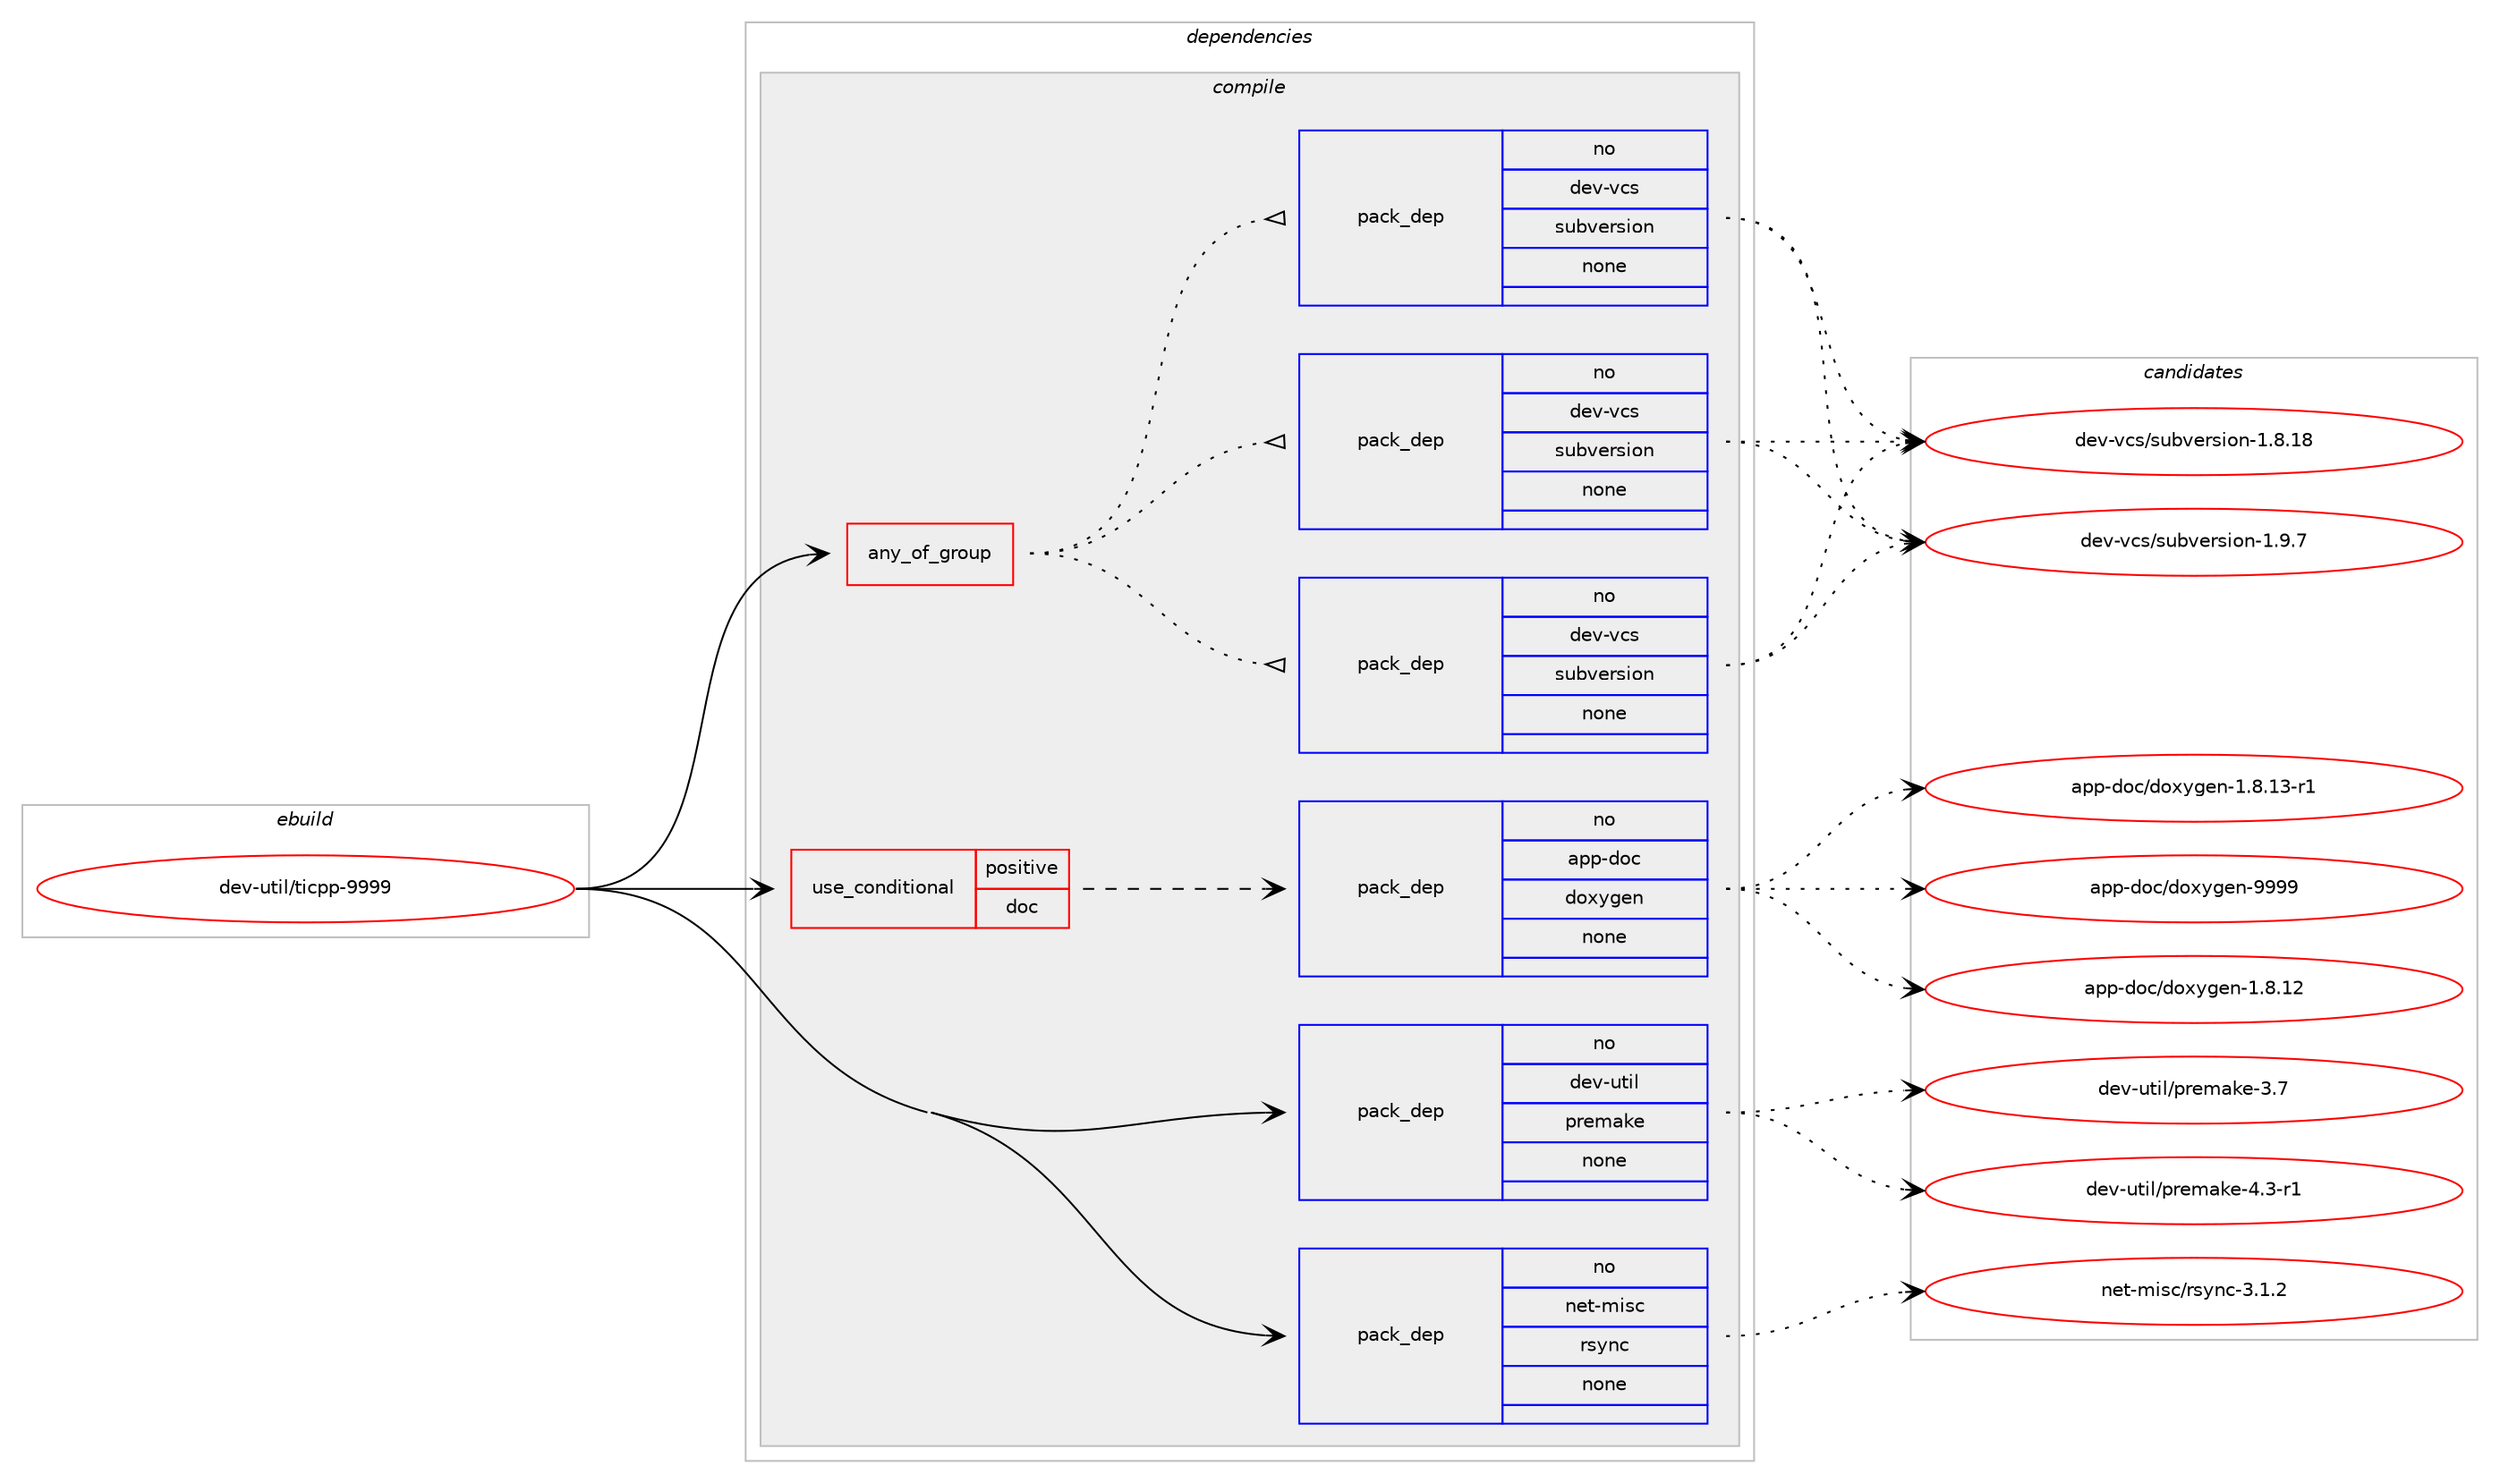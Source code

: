 digraph prolog {

# *************
# Graph options
# *************

newrank=true;
concentrate=true;
compound=true;
graph [rankdir=LR,fontname=Helvetica,fontsize=10,ranksep=1.5];#, ranksep=2.5, nodesep=0.2];
edge  [arrowhead=vee];
node  [fontname=Helvetica,fontsize=10];

# **********
# The ebuild
# **********

subgraph cluster_leftcol {
color=gray;
rank=same;
label=<<i>ebuild</i>>;
id [label="dev-util/ticpp-9999", color=red, width=4, href="../dev-util/ticpp-9999.svg"];
}

# ****************
# The dependencies
# ****************

subgraph cluster_midcol {
color=gray;
label=<<i>dependencies</i>>;
subgraph cluster_compile {
fillcolor="#eeeeee";
style=filled;
label=<<i>compile</i>>;
subgraph any4248 {
dependency289128 [label=<<TABLE BORDER="0" CELLBORDER="1" CELLSPACING="0" CELLPADDING="4"><TR><TD CELLPADDING="10">any_of_group</TD></TR></TABLE>>, shape=none, color=red];subgraph pack205966 {
dependency289129 [label=<<TABLE BORDER="0" CELLBORDER="1" CELLSPACING="0" CELLPADDING="4" WIDTH="220"><TR><TD ROWSPAN="6" CELLPADDING="30">pack_dep</TD></TR><TR><TD WIDTH="110">no</TD></TR><TR><TD>dev-vcs</TD></TR><TR><TD>subversion</TD></TR><TR><TD>none</TD></TR><TR><TD></TD></TR></TABLE>>, shape=none, color=blue];
}
dependency289128:e -> dependency289129:w [weight=20,style="dotted",arrowhead="oinv"];
subgraph pack205967 {
dependency289130 [label=<<TABLE BORDER="0" CELLBORDER="1" CELLSPACING="0" CELLPADDING="4" WIDTH="220"><TR><TD ROWSPAN="6" CELLPADDING="30">pack_dep</TD></TR><TR><TD WIDTH="110">no</TD></TR><TR><TD>dev-vcs</TD></TR><TR><TD>subversion</TD></TR><TR><TD>none</TD></TR><TR><TD></TD></TR></TABLE>>, shape=none, color=blue];
}
dependency289128:e -> dependency289130:w [weight=20,style="dotted",arrowhead="oinv"];
subgraph pack205968 {
dependency289131 [label=<<TABLE BORDER="0" CELLBORDER="1" CELLSPACING="0" CELLPADDING="4" WIDTH="220"><TR><TD ROWSPAN="6" CELLPADDING="30">pack_dep</TD></TR><TR><TD WIDTH="110">no</TD></TR><TR><TD>dev-vcs</TD></TR><TR><TD>subversion</TD></TR><TR><TD>none</TD></TR><TR><TD></TD></TR></TABLE>>, shape=none, color=blue];
}
dependency289128:e -> dependency289131:w [weight=20,style="dotted",arrowhead="oinv"];
}
id:e -> dependency289128:w [weight=20,style="solid",arrowhead="vee"];
subgraph cond78862 {
dependency289132 [label=<<TABLE BORDER="0" CELLBORDER="1" CELLSPACING="0" CELLPADDING="4"><TR><TD ROWSPAN="3" CELLPADDING="10">use_conditional</TD></TR><TR><TD>positive</TD></TR><TR><TD>doc</TD></TR></TABLE>>, shape=none, color=red];
subgraph pack205969 {
dependency289133 [label=<<TABLE BORDER="0" CELLBORDER="1" CELLSPACING="0" CELLPADDING="4" WIDTH="220"><TR><TD ROWSPAN="6" CELLPADDING="30">pack_dep</TD></TR><TR><TD WIDTH="110">no</TD></TR><TR><TD>app-doc</TD></TR><TR><TD>doxygen</TD></TR><TR><TD>none</TD></TR><TR><TD></TD></TR></TABLE>>, shape=none, color=blue];
}
dependency289132:e -> dependency289133:w [weight=20,style="dashed",arrowhead="vee"];
}
id:e -> dependency289132:w [weight=20,style="solid",arrowhead="vee"];
subgraph pack205970 {
dependency289134 [label=<<TABLE BORDER="0" CELLBORDER="1" CELLSPACING="0" CELLPADDING="4" WIDTH="220"><TR><TD ROWSPAN="6" CELLPADDING="30">pack_dep</TD></TR><TR><TD WIDTH="110">no</TD></TR><TR><TD>dev-util</TD></TR><TR><TD>premake</TD></TR><TR><TD>none</TD></TR><TR><TD></TD></TR></TABLE>>, shape=none, color=blue];
}
id:e -> dependency289134:w [weight=20,style="solid",arrowhead="vee"];
subgraph pack205971 {
dependency289135 [label=<<TABLE BORDER="0" CELLBORDER="1" CELLSPACING="0" CELLPADDING="4" WIDTH="220"><TR><TD ROWSPAN="6" CELLPADDING="30">pack_dep</TD></TR><TR><TD WIDTH="110">no</TD></TR><TR><TD>net-misc</TD></TR><TR><TD>rsync</TD></TR><TR><TD>none</TD></TR><TR><TD></TD></TR></TABLE>>, shape=none, color=blue];
}
id:e -> dependency289135:w [weight=20,style="solid",arrowhead="vee"];
}
subgraph cluster_compileandrun {
fillcolor="#eeeeee";
style=filled;
label=<<i>compile and run</i>>;
}
subgraph cluster_run {
fillcolor="#eeeeee";
style=filled;
label=<<i>run</i>>;
}
}

# **************
# The candidates
# **************

subgraph cluster_choices {
rank=same;
color=gray;
label=<<i>candidates</i>>;

subgraph choice205966 {
color=black;
nodesep=1;
choice1001011184511899115471151179811810111411510511111045494656464956 [label="dev-vcs/subversion-1.8.18", color=red, width=4,href="../dev-vcs/subversion-1.8.18.svg"];
choice10010111845118991154711511798118101114115105111110454946574655 [label="dev-vcs/subversion-1.9.7", color=red, width=4,href="../dev-vcs/subversion-1.9.7.svg"];
dependency289129:e -> choice1001011184511899115471151179811810111411510511111045494656464956:w [style=dotted,weight="100"];
dependency289129:e -> choice10010111845118991154711511798118101114115105111110454946574655:w [style=dotted,weight="100"];
}
subgraph choice205967 {
color=black;
nodesep=1;
choice1001011184511899115471151179811810111411510511111045494656464956 [label="dev-vcs/subversion-1.8.18", color=red, width=4,href="../dev-vcs/subversion-1.8.18.svg"];
choice10010111845118991154711511798118101114115105111110454946574655 [label="dev-vcs/subversion-1.9.7", color=red, width=4,href="../dev-vcs/subversion-1.9.7.svg"];
dependency289130:e -> choice1001011184511899115471151179811810111411510511111045494656464956:w [style=dotted,weight="100"];
dependency289130:e -> choice10010111845118991154711511798118101114115105111110454946574655:w [style=dotted,weight="100"];
}
subgraph choice205968 {
color=black;
nodesep=1;
choice1001011184511899115471151179811810111411510511111045494656464956 [label="dev-vcs/subversion-1.8.18", color=red, width=4,href="../dev-vcs/subversion-1.8.18.svg"];
choice10010111845118991154711511798118101114115105111110454946574655 [label="dev-vcs/subversion-1.9.7", color=red, width=4,href="../dev-vcs/subversion-1.9.7.svg"];
dependency289131:e -> choice1001011184511899115471151179811810111411510511111045494656464956:w [style=dotted,weight="100"];
dependency289131:e -> choice10010111845118991154711511798118101114115105111110454946574655:w [style=dotted,weight="100"];
}
subgraph choice205969 {
color=black;
nodesep=1;
choice9711211245100111994710011112012110310111045494656464950 [label="app-doc/doxygen-1.8.12", color=red, width=4,href="../app-doc/doxygen-1.8.12.svg"];
choice97112112451001119947100111120121103101110454946564649514511449 [label="app-doc/doxygen-1.8.13-r1", color=red, width=4,href="../app-doc/doxygen-1.8.13-r1.svg"];
choice971121124510011199471001111201211031011104557575757 [label="app-doc/doxygen-9999", color=red, width=4,href="../app-doc/doxygen-9999.svg"];
dependency289133:e -> choice9711211245100111994710011112012110310111045494656464950:w [style=dotted,weight="100"];
dependency289133:e -> choice97112112451001119947100111120121103101110454946564649514511449:w [style=dotted,weight="100"];
dependency289133:e -> choice971121124510011199471001111201211031011104557575757:w [style=dotted,weight="100"];
}
subgraph choice205970 {
color=black;
nodesep=1;
choice10010111845117116105108471121141011099710710145514655 [label="dev-util/premake-3.7", color=red, width=4,href="../dev-util/premake-3.7.svg"];
choice100101118451171161051084711211410110997107101455246514511449 [label="dev-util/premake-4.3-r1", color=red, width=4,href="../dev-util/premake-4.3-r1.svg"];
dependency289134:e -> choice10010111845117116105108471121141011099710710145514655:w [style=dotted,weight="100"];
dependency289134:e -> choice100101118451171161051084711211410110997107101455246514511449:w [style=dotted,weight="100"];
}
subgraph choice205971 {
color=black;
nodesep=1;
choice11010111645109105115994711411512111099455146494650 [label="net-misc/rsync-3.1.2", color=red, width=4,href="../net-misc/rsync-3.1.2.svg"];
dependency289135:e -> choice11010111645109105115994711411512111099455146494650:w [style=dotted,weight="100"];
}
}

}
